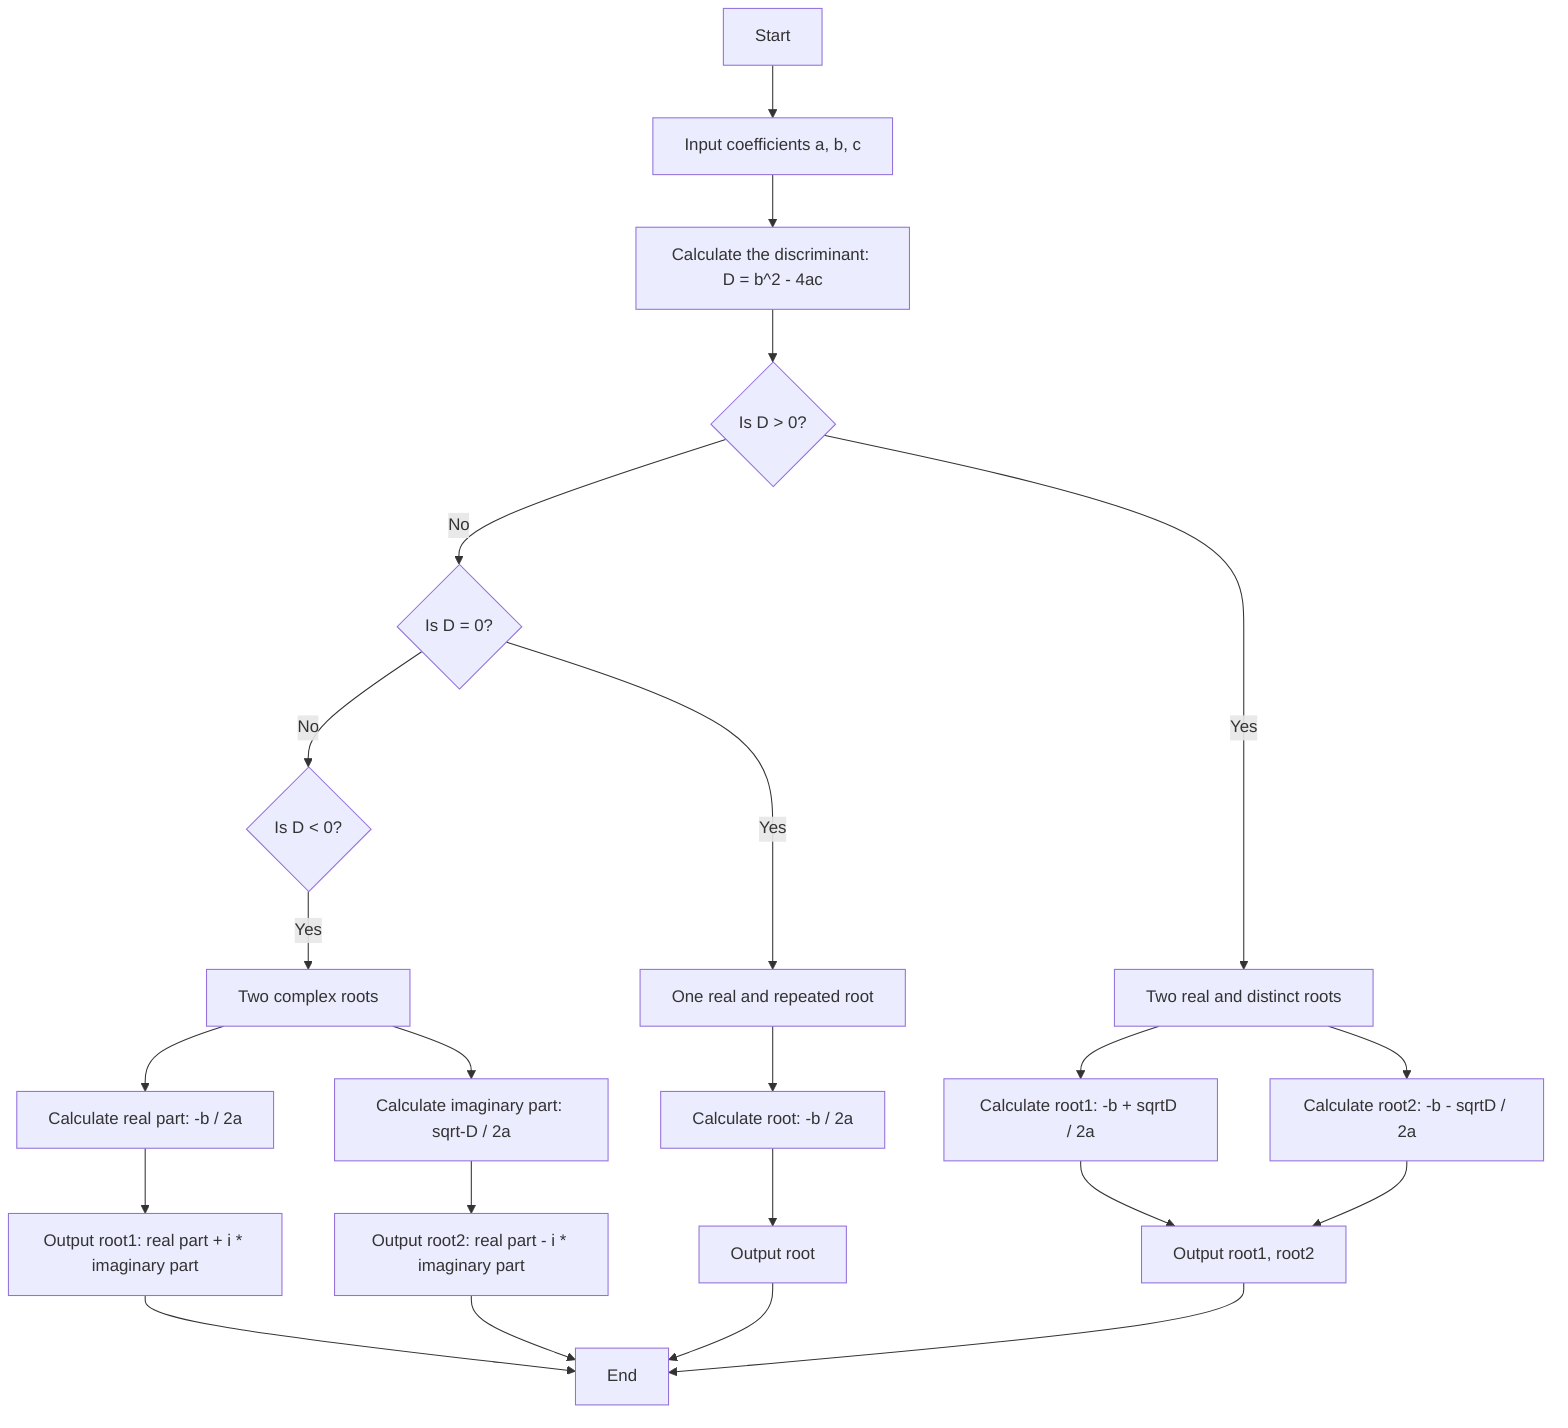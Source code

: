 flowchart TD
    A[Start] --> B[Input coefficients a, b, c]
    B --> C[Calculate the discriminant: D = b^2 - 4ac]
    C --> D{Is D > 0?}
    D -- Yes --> E[Two real and distinct roots]
    E --> F[Calculate root1: -b + sqrtD / 2a]
    E --> G[Calculate root2: -b - sqrtD / 2a]
    F --> H[Output root1, root2]
    G --> H
    D -- No --> I{Is D = 0?}
    I -- Yes --> J[One real and repeated root]
    J --> K[Calculate root: -b / 2a]
    K --> L[Output root]
    I -- No --> M{Is D < 0?}
    M -- Yes --> N[Two complex roots]
    N --> O[Calculate real part: -b / 2a]
    N --> P[Calculate imaginary part: sqrt-D / 2a]
    O --> Q[Output root1: real part + i * imaginary part]
    P --> R[Output root2: real part - i * imaginary part]
    Q --> S[End]
    R --> S
    L --> S
    H --> S